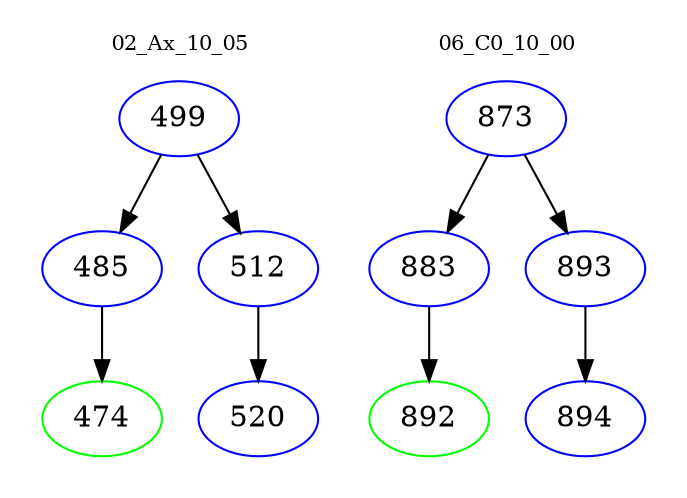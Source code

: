 digraph{
subgraph cluster_0 {
color = white
label = "02_Ax_10_05";
fontsize=10;
T0_499 [label="499", color="blue"]
T0_499 -> T0_485 [color="black"]
T0_485 [label="485", color="blue"]
T0_485 -> T0_474 [color="black"]
T0_474 [label="474", color="green"]
T0_499 -> T0_512 [color="black"]
T0_512 [label="512", color="blue"]
T0_512 -> T0_520 [color="black"]
T0_520 [label="520", color="blue"]
}
subgraph cluster_1 {
color = white
label = "06_C0_10_00";
fontsize=10;
T1_873 [label="873", color="blue"]
T1_873 -> T1_883 [color="black"]
T1_883 [label="883", color="blue"]
T1_883 -> T1_892 [color="black"]
T1_892 [label="892", color="green"]
T1_873 -> T1_893 [color="black"]
T1_893 [label="893", color="blue"]
T1_893 -> T1_894 [color="black"]
T1_894 [label="894", color="blue"]
}
}
